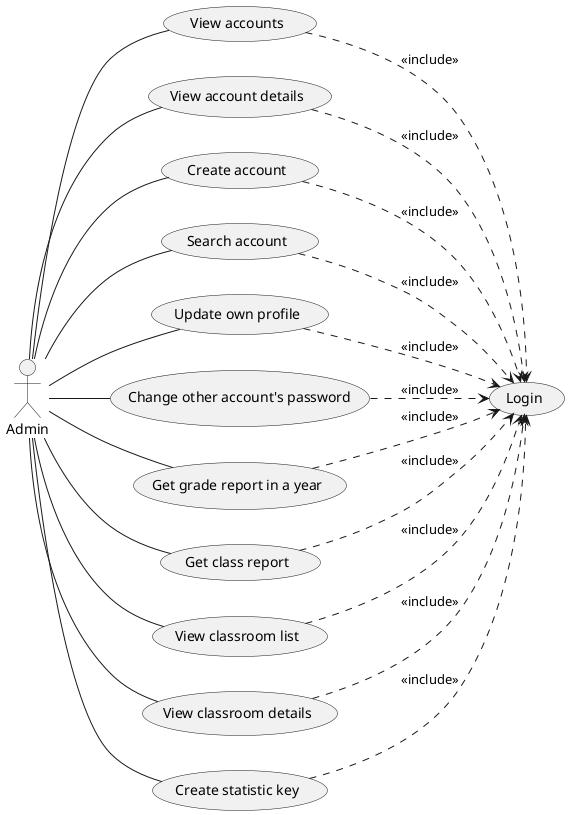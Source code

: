 @startuml
left to right direction

(Login) as UC1
(View accounts) as UC2
(View account details) as UC3
(Create account) as UC4
(Search account) as UC5
(Update own profile) as UC6
(Change other account's password) as UC7
(Get grade report in a year) as UC8
(Get class report) as UC9
(View classroom list) as UC10
(View classroom details) as UC11
(Create statistic key) as UC12
:Admin: as A

A -- UC2
A -- UC3
A -- UC4
A -- UC5
A -- UC6
A -- UC7
A -- UC8
A -- UC9
A -- UC10
A -- UC11
A -- UC12

UC2 ..> UC1 : <<include>>
UC3 ..> UC1 : <<include>>
UC4 ..> UC1 : <<include>>
UC5 ..> UC1 : <<include>>
UC6 ..> UC1 : <<include>>
UC7 ..> UC1 : <<include>>
UC8 ..> UC1 : <<include>>
UC9 ..> UC1 : <<include>>
UC10 ..> UC1 : <<include>>
UC11 ..> UC1 : <<include>>
UC12 ..> UC1 : <<include>>
@enduml 
